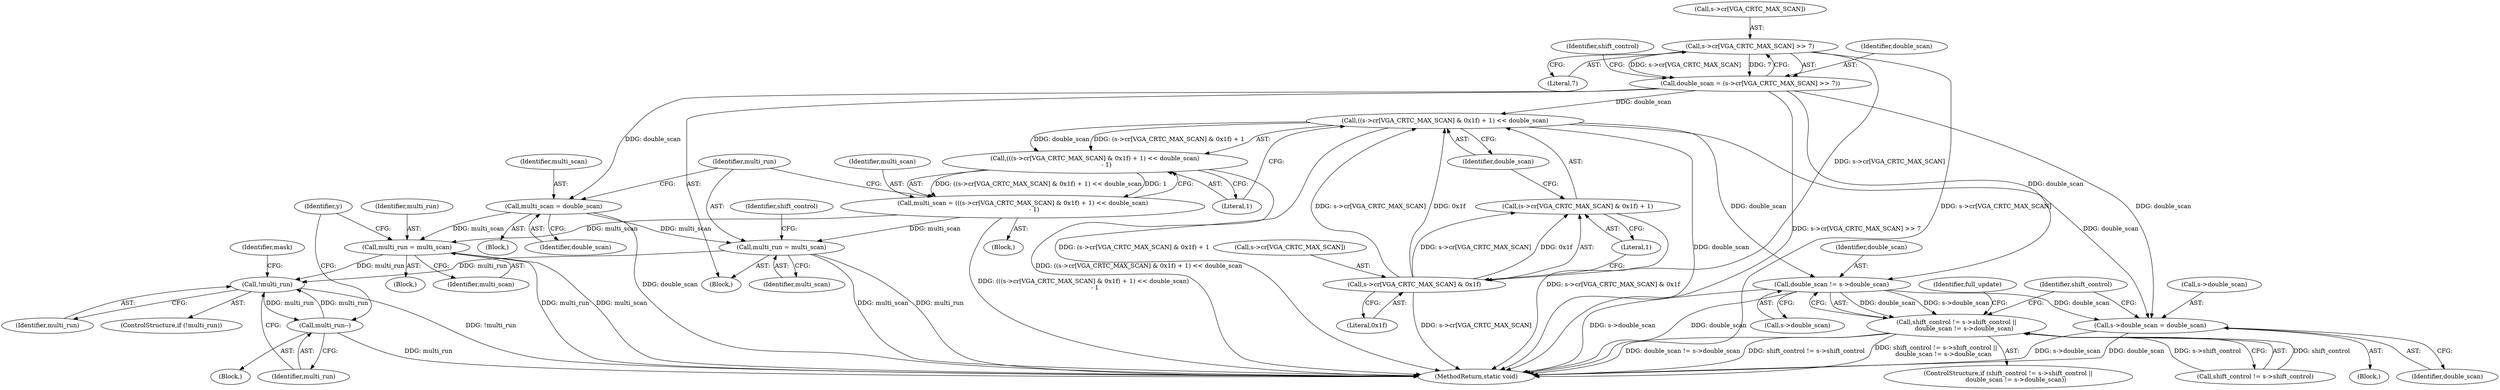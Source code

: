 digraph "0_qemu_bfc56535f793c557aa754c50213fc5f882e6482d@array" {
"1000185" [label="(Call,s->cr[VGA_CRTC_MAX_SCAN] >> 7)"];
"1000183" [label="(Call,double_scan = (s->cr[VGA_CRTC_MAX_SCAN] >> 7))"];
"1000200" [label="(Call,((s->cr[VGA_CRTC_MAX_SCAN] & 0x1f) + 1) << double_scan)"];
"1000199" [label="(Call,(((s->cr[VGA_CRTC_MAX_SCAN] & 0x1f) + 1) << double_scan)\n            - 1)"];
"1000197" [label="(Call,multi_scan = (((s->cr[VGA_CRTC_MAX_SCAN] & 0x1f) + 1) << double_scan)\n            - 1)"];
"1000217" [label="(Call,multi_run = multi_scan)"];
"1000869" [label="(Call,!multi_run)"];
"1000899" [label="(Call,multi_run--)"];
"1000894" [label="(Call,multi_run = multi_scan)"];
"1000227" [label="(Call,double_scan != s->double_scan)"];
"1000221" [label="(Call,shift_control != s->shift_control ||\n        double_scan != s->double_scan)"];
"1000241" [label="(Call,s->double_scan = double_scan)"];
"1000214" [label="(Call,multi_scan = double_scan)"];
"1000202" [label="(Call,s->cr[VGA_CRTC_MAX_SCAN] & 0x1f)"];
"1000201" [label="(Call,(s->cr[VGA_CRTC_MAX_SCAN] & 0x1f) + 1)"];
"1000211" [label="(Literal,1)"];
"1000873" [label="(Identifier,mask)"];
"1000869" [label="(Call,!multi_run)"];
"1000219" [label="(Identifier,multi_scan)"];
"1000870" [label="(Identifier,multi_run)"];
"1000202" [label="(Call,s->cr[VGA_CRTC_MAX_SCAN] & 0x1f)"];
"1000216" [label="(Identifier,double_scan)"];
"1000898" [label="(Block,)"];
"1000198" [label="(Identifier,multi_scan)"];
"1000200" [label="(Call,((s->cr[VGA_CRTC_MAX_SCAN] & 0x1f) + 1) << double_scan)"];
"1000197" [label="(Call,multi_scan = (((s->cr[VGA_CRTC_MAX_SCAN] & 0x1f) + 1) << double_scan)\n            - 1)"];
"1000191" [label="(Literal,7)"];
"1000186" [label="(Call,s->cr[VGA_CRTC_MAX_SCAN])"];
"1000900" [label="(Identifier,multi_run)"];
"1000227" [label="(Call,double_scan != s->double_scan)"];
"1000222" [label="(Call,shift_control != s->shift_control)"];
"1000228" [label="(Identifier,double_scan)"];
"1000221" [label="(Call,shift_control != s->shift_control ||\n        double_scan != s->double_scan)"];
"1000209" [label="(Literal,1)"];
"1000201" [label="(Call,(s->cr[VGA_CRTC_MAX_SCAN] & 0x1f) + 1)"];
"1000196" [label="(Block,)"];
"1000208" [label="(Literal,0x1f)"];
"1000895" [label="(Identifier,multi_run)"];
"1000218" [label="(Identifier,multi_run)"];
"1000194" [label="(Identifier,shift_control)"];
"1000894" [label="(Call,multi_run = multi_scan)"];
"1000184" [label="(Identifier,double_scan)"];
"1000214" [label="(Call,multi_scan = double_scan)"];
"1000868" [label="(ControlStructure,if (!multi_run))"];
"1000215" [label="(Identifier,multi_scan)"];
"1000183" [label="(Call,double_scan = (s->cr[VGA_CRTC_MAX_SCAN] >> 7))"];
"1000220" [label="(ControlStructure,if (shift_control != s->shift_control ||\n        double_scan != s->double_scan))"];
"1000234" [label="(Identifier,full_update)"];
"1000111" [label="(Block,)"];
"1000203" [label="(Call,s->cr[VGA_CRTC_MAX_SCAN])"];
"1000939" [label="(MethodReturn,static void)"];
"1000245" [label="(Identifier,double_scan)"];
"1000213" [label="(Block,)"];
"1000899" [label="(Call,multi_run--)"];
"1000223" [label="(Identifier,shift_control)"];
"1000232" [label="(Block,)"];
"1000871" [label="(Block,)"];
"1000185" [label="(Call,s->cr[VGA_CRTC_MAX_SCAN] >> 7)"];
"1000210" [label="(Identifier,double_scan)"];
"1000242" [label="(Call,s->double_scan)"];
"1000896" [label="(Identifier,multi_scan)"];
"1000241" [label="(Call,s->double_scan = double_scan)"];
"1000199" [label="(Call,(((s->cr[VGA_CRTC_MAX_SCAN] & 0x1f) + 1) << double_scan)\n            - 1)"];
"1000229" [label="(Call,s->double_scan)"];
"1000903" [label="(Identifier,y)"];
"1000248" [label="(Identifier,shift_control)"];
"1000217" [label="(Call,multi_run = multi_scan)"];
"1000185" -> "1000183"  [label="AST: "];
"1000185" -> "1000191"  [label="CFG: "];
"1000186" -> "1000185"  [label="AST: "];
"1000191" -> "1000185"  [label="AST: "];
"1000183" -> "1000185"  [label="CFG: "];
"1000185" -> "1000939"  [label="DDG: s->cr[VGA_CRTC_MAX_SCAN]"];
"1000185" -> "1000183"  [label="DDG: s->cr[VGA_CRTC_MAX_SCAN]"];
"1000185" -> "1000183"  [label="DDG: 7"];
"1000185" -> "1000202"  [label="DDG: s->cr[VGA_CRTC_MAX_SCAN]"];
"1000183" -> "1000111"  [label="AST: "];
"1000184" -> "1000183"  [label="AST: "];
"1000194" -> "1000183"  [label="CFG: "];
"1000183" -> "1000939"  [label="DDG: s->cr[VGA_CRTC_MAX_SCAN] >> 7"];
"1000183" -> "1000200"  [label="DDG: double_scan"];
"1000183" -> "1000214"  [label="DDG: double_scan"];
"1000183" -> "1000227"  [label="DDG: double_scan"];
"1000183" -> "1000241"  [label="DDG: double_scan"];
"1000200" -> "1000199"  [label="AST: "];
"1000200" -> "1000210"  [label="CFG: "];
"1000201" -> "1000200"  [label="AST: "];
"1000210" -> "1000200"  [label="AST: "];
"1000211" -> "1000200"  [label="CFG: "];
"1000200" -> "1000939"  [label="DDG: (s->cr[VGA_CRTC_MAX_SCAN] & 0x1f) + 1"];
"1000200" -> "1000939"  [label="DDG: double_scan"];
"1000200" -> "1000199"  [label="DDG: (s->cr[VGA_CRTC_MAX_SCAN] & 0x1f) + 1"];
"1000200" -> "1000199"  [label="DDG: double_scan"];
"1000202" -> "1000200"  [label="DDG: s->cr[VGA_CRTC_MAX_SCAN]"];
"1000202" -> "1000200"  [label="DDG: 0x1f"];
"1000200" -> "1000227"  [label="DDG: double_scan"];
"1000200" -> "1000241"  [label="DDG: double_scan"];
"1000199" -> "1000197"  [label="AST: "];
"1000199" -> "1000211"  [label="CFG: "];
"1000211" -> "1000199"  [label="AST: "];
"1000197" -> "1000199"  [label="CFG: "];
"1000199" -> "1000939"  [label="DDG: ((s->cr[VGA_CRTC_MAX_SCAN] & 0x1f) + 1) << double_scan"];
"1000199" -> "1000197"  [label="DDG: ((s->cr[VGA_CRTC_MAX_SCAN] & 0x1f) + 1) << double_scan"];
"1000199" -> "1000197"  [label="DDG: 1"];
"1000197" -> "1000196"  [label="AST: "];
"1000198" -> "1000197"  [label="AST: "];
"1000218" -> "1000197"  [label="CFG: "];
"1000197" -> "1000939"  [label="DDG: (((s->cr[VGA_CRTC_MAX_SCAN] & 0x1f) + 1) << double_scan)\n            - 1"];
"1000197" -> "1000217"  [label="DDG: multi_scan"];
"1000197" -> "1000894"  [label="DDG: multi_scan"];
"1000217" -> "1000111"  [label="AST: "];
"1000217" -> "1000219"  [label="CFG: "];
"1000218" -> "1000217"  [label="AST: "];
"1000219" -> "1000217"  [label="AST: "];
"1000223" -> "1000217"  [label="CFG: "];
"1000217" -> "1000939"  [label="DDG: multi_scan"];
"1000217" -> "1000939"  [label="DDG: multi_run"];
"1000214" -> "1000217"  [label="DDG: multi_scan"];
"1000217" -> "1000869"  [label="DDG: multi_run"];
"1000869" -> "1000868"  [label="AST: "];
"1000869" -> "1000870"  [label="CFG: "];
"1000870" -> "1000869"  [label="AST: "];
"1000873" -> "1000869"  [label="CFG: "];
"1000900" -> "1000869"  [label="CFG: "];
"1000869" -> "1000939"  [label="DDG: !multi_run"];
"1000894" -> "1000869"  [label="DDG: multi_run"];
"1000899" -> "1000869"  [label="DDG: multi_run"];
"1000869" -> "1000899"  [label="DDG: multi_run"];
"1000899" -> "1000898"  [label="AST: "];
"1000899" -> "1000900"  [label="CFG: "];
"1000900" -> "1000899"  [label="AST: "];
"1000903" -> "1000899"  [label="CFG: "];
"1000899" -> "1000939"  [label="DDG: multi_run"];
"1000894" -> "1000871"  [label="AST: "];
"1000894" -> "1000896"  [label="CFG: "];
"1000895" -> "1000894"  [label="AST: "];
"1000896" -> "1000894"  [label="AST: "];
"1000903" -> "1000894"  [label="CFG: "];
"1000894" -> "1000939"  [label="DDG: multi_run"];
"1000894" -> "1000939"  [label="DDG: multi_scan"];
"1000214" -> "1000894"  [label="DDG: multi_scan"];
"1000227" -> "1000221"  [label="AST: "];
"1000227" -> "1000229"  [label="CFG: "];
"1000228" -> "1000227"  [label="AST: "];
"1000229" -> "1000227"  [label="AST: "];
"1000221" -> "1000227"  [label="CFG: "];
"1000227" -> "1000939"  [label="DDG: double_scan"];
"1000227" -> "1000939"  [label="DDG: s->double_scan"];
"1000227" -> "1000221"  [label="DDG: double_scan"];
"1000227" -> "1000221"  [label="DDG: s->double_scan"];
"1000227" -> "1000241"  [label="DDG: double_scan"];
"1000221" -> "1000220"  [label="AST: "];
"1000221" -> "1000222"  [label="CFG: "];
"1000222" -> "1000221"  [label="AST: "];
"1000234" -> "1000221"  [label="CFG: "];
"1000248" -> "1000221"  [label="CFG: "];
"1000221" -> "1000939"  [label="DDG: shift_control != s->shift_control ||\n        double_scan != s->double_scan"];
"1000221" -> "1000939"  [label="DDG: double_scan != s->double_scan"];
"1000221" -> "1000939"  [label="DDG: shift_control != s->shift_control"];
"1000222" -> "1000221"  [label="DDG: shift_control"];
"1000222" -> "1000221"  [label="DDG: s->shift_control"];
"1000241" -> "1000232"  [label="AST: "];
"1000241" -> "1000245"  [label="CFG: "];
"1000242" -> "1000241"  [label="AST: "];
"1000245" -> "1000241"  [label="AST: "];
"1000248" -> "1000241"  [label="CFG: "];
"1000241" -> "1000939"  [label="DDG: s->double_scan"];
"1000241" -> "1000939"  [label="DDG: double_scan"];
"1000214" -> "1000213"  [label="AST: "];
"1000214" -> "1000216"  [label="CFG: "];
"1000215" -> "1000214"  [label="AST: "];
"1000216" -> "1000214"  [label="AST: "];
"1000218" -> "1000214"  [label="CFG: "];
"1000214" -> "1000939"  [label="DDG: double_scan"];
"1000202" -> "1000201"  [label="AST: "];
"1000202" -> "1000208"  [label="CFG: "];
"1000203" -> "1000202"  [label="AST: "];
"1000208" -> "1000202"  [label="AST: "];
"1000209" -> "1000202"  [label="CFG: "];
"1000202" -> "1000939"  [label="DDG: s->cr[VGA_CRTC_MAX_SCAN]"];
"1000202" -> "1000201"  [label="DDG: s->cr[VGA_CRTC_MAX_SCAN]"];
"1000202" -> "1000201"  [label="DDG: 0x1f"];
"1000201" -> "1000209"  [label="CFG: "];
"1000209" -> "1000201"  [label="AST: "];
"1000210" -> "1000201"  [label="CFG: "];
"1000201" -> "1000939"  [label="DDG: s->cr[VGA_CRTC_MAX_SCAN] & 0x1f"];
}
